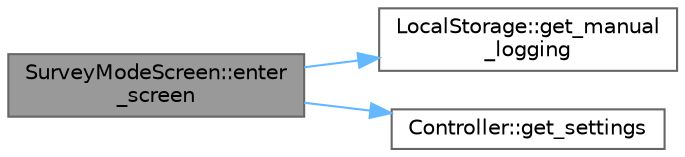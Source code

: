 digraph "SurveyModeScreen::enter_screen"
{
 // LATEX_PDF_SIZE
  bgcolor="transparent";
  edge [fontname=Helvetica,fontsize=10,labelfontname=Helvetica,labelfontsize=10];
  node [fontname=Helvetica,fontsize=10,shape=box,height=0.2,width=0.4];
  rankdir="LR";
  Node1 [id="Node000001",label="SurveyModeScreen::enter\l_screen",height=0.2,width=0.4,color="gray40", fillcolor="grey60", style="filled", fontcolor="black",tooltip=" "];
  Node1 -> Node2 [id="edge1_Node000001_Node000002",color="steelblue1",style="solid",tooltip=" "];
  Node2 [id="Node000002",label="LocalStorage::get_manual\l_logging",height=0.2,width=0.4,color="grey40", fillcolor="white", style="filled",URL="$class_local_storage.html#a213ff59d5af95ac21edcded1dc8f2143",tooltip=" "];
  Node1 -> Node3 [id="edge2_Node000001_Node000003",color="steelblue1",style="solid",tooltip=" "];
  Node3 [id="Node000003",label="Controller::get_settings",height=0.2,width=0.4,color="grey40", fillcolor="white", style="filled",URL="$class_controller.html#ad9039c060ff691a666a194add7ecc5c1",tooltip=" "];
}

